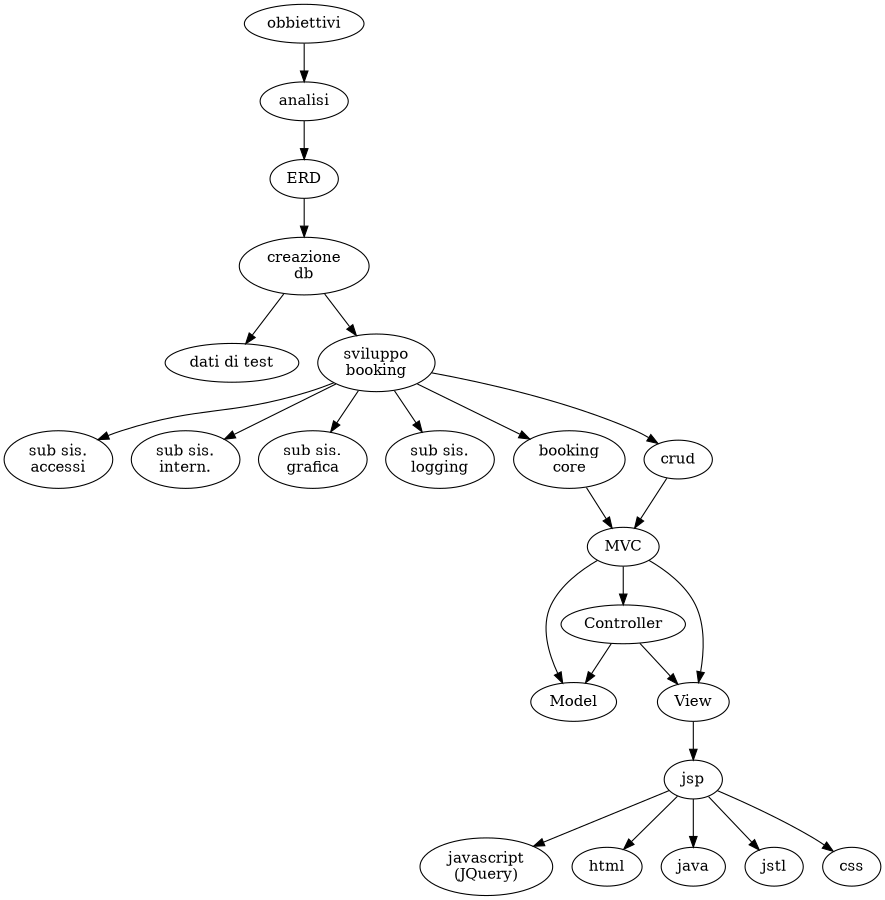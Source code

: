 diGraph fasi {

size ="6,6";

target [label="obbiettivi"];
ana  [label="analisi"];

erd  [label="ERD"];
blddb  [label="creazione\ndb"];
dataTest [label="dati di test"];
preno [label="sviluppo\nbooking"];
sub_acc  [label="sub sis.\naccessi"];
sub_int  [label="sub sis.\nintern."];
sub_graph  [label="sub sis.\ngrafica"];
sub_log [label="sub sis.\nlogging"];

target -> ana -> erd -> blddb;
blddb -> dataTest;
blddb -> preno;
preno -> sub_acc;
preno -> sub_int;
preno -> sub_graph;
preno -> sub_log;

core [label="booking\ncore"];
jq [label="javascript\n(JQuery)"];

preno -> crud;
preno -> core;

core -> MVC
crud -> MVC

MVC -> Model;
MVC -> View;
MVC-> Controller;

Controller -> Model;
Controller -> View;

View -> jsp;
jsp -> html;
jsp -> java;
jsp -> jstl;
jsp -> css;
jsp -> jq
}

